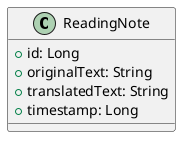 @startuml
' 실제 동작 코드 기준 ReadingNote 엔터티
class ReadingNote {
  +id: Long
  +originalText: String
  +translatedText: String
  +timestamp: Long
}

' 실제 구현상 User, Tag, memo, tags 필드는 없음 (확장안에선 가능)
' ReadingNoteDao: 오직 ReadingNote 엔티티를 기반으로 insert/getAll 기능만 존재

' 관계 예시
' 현재 User, Tag 테이블/클래스는 코드에 존재하지 않으므로 미포함

' 추가설명: ReadingNote는 Room 테이블 "reading_notes"에 맵핑됨

@enduml
